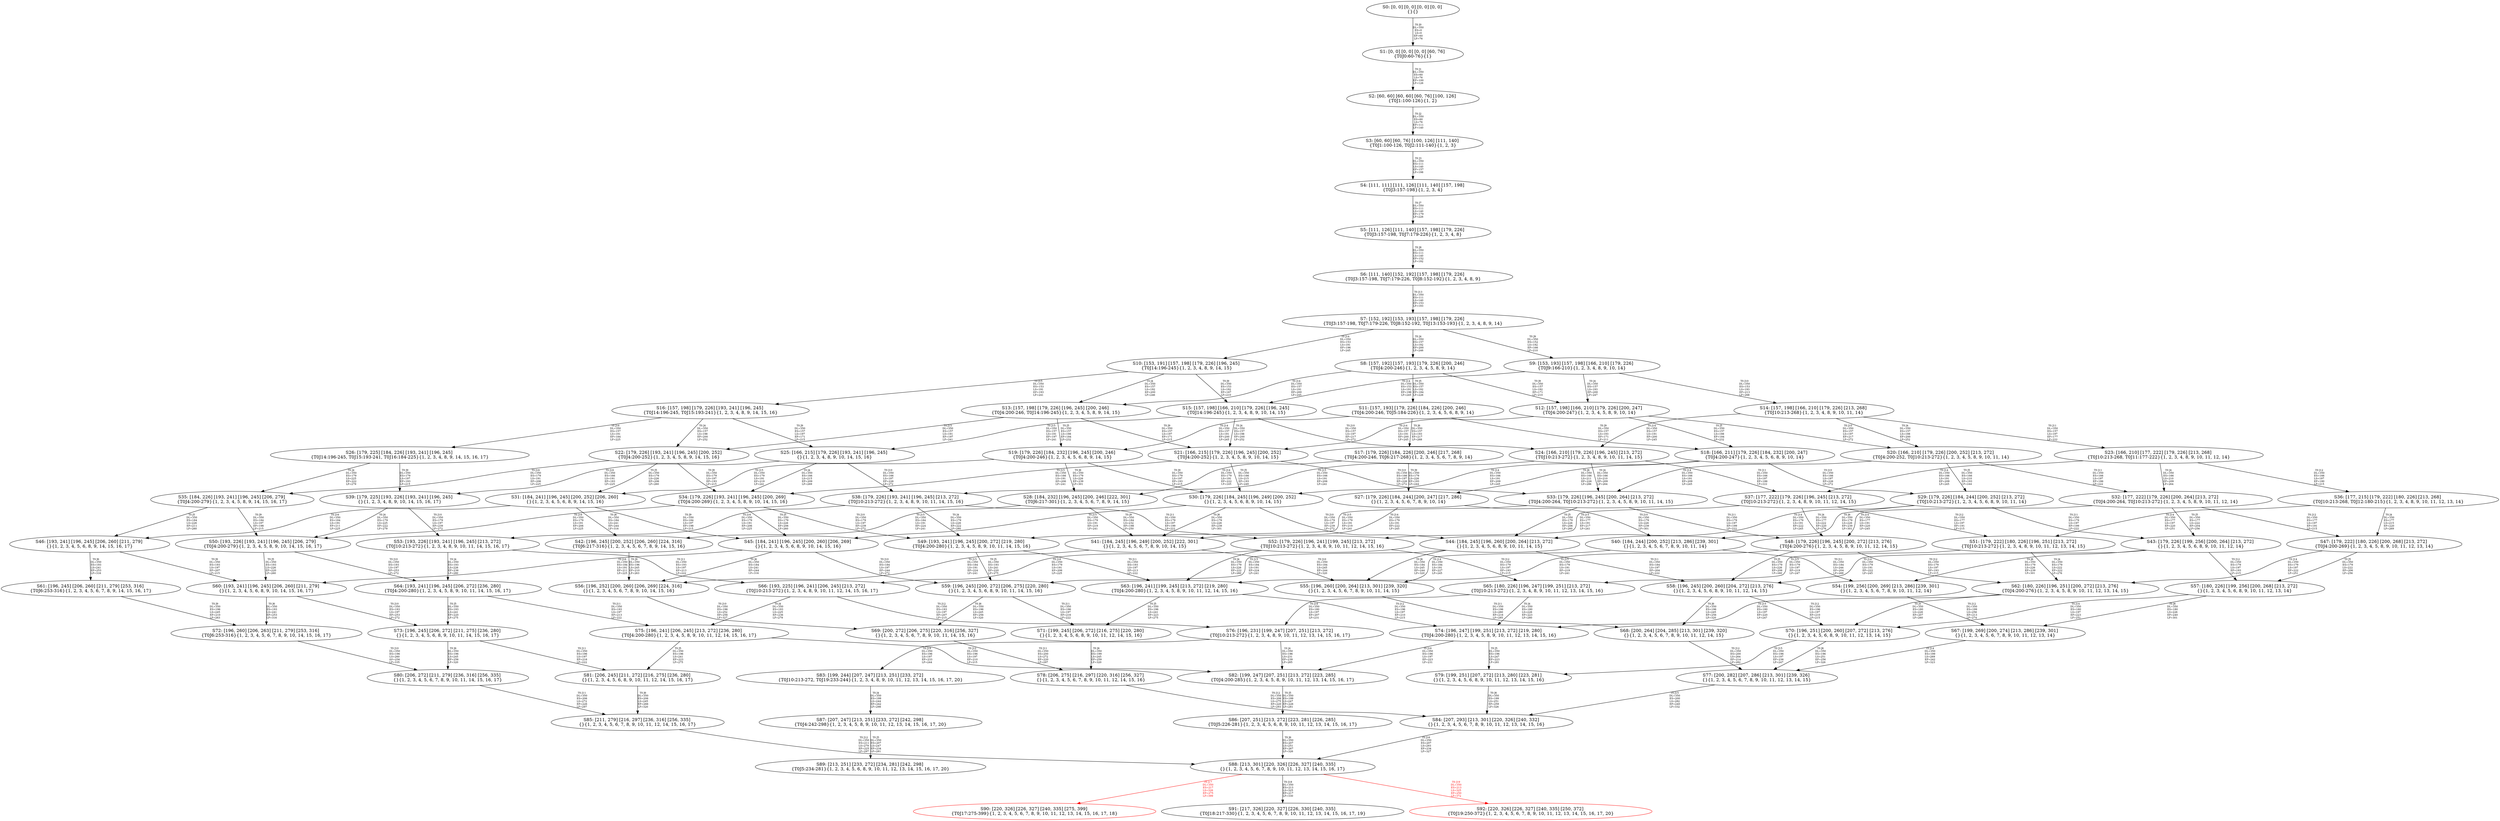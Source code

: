 digraph {
	S0[label="S0: [0, 0] [0, 0] [0, 0] [0, 0] \n{}{}"];
	S1[label="S1: [0, 0] [0, 0] [0, 0] [60, 76] \n{T0J0:60-76}{1}"];
	S2[label="S2: [60, 60] [60, 60] [60, 76] [100, 126] \n{T0J1:100-126}{1, 2}"];
	S3[label="S3: [60, 60] [60, 76] [100, 126] [111, 140] \n{T0J1:100-126, T0J2:111-140}{1, 2, 3}"];
	S4[label="S4: [111, 111] [111, 126] [111, 140] [157, 198] \n{T0J3:157-198}{1, 2, 3, 4}"];
	S5[label="S5: [111, 126] [111, 140] [157, 198] [179, 226] \n{T0J3:157-198, T0J7:179-226}{1, 2, 3, 4, 8}"];
	S6[label="S6: [111, 140] [152, 192] [157, 198] [179, 226] \n{T0J3:157-198, T0J7:179-226, T0J8:152-192}{1, 2, 3, 4, 8, 9}"];
	S7[label="S7: [152, 192] [153, 193] [157, 198] [179, 226] \n{T0J3:157-198, T0J7:179-226, T0J8:152-192, T0J13:153-193}{1, 2, 3, 4, 8, 9, 14}"];
	S8[label="S8: [157, 192] [157, 193] [179, 226] [200, 246] \n{T0J4:200-246}{1, 2, 3, 4, 5, 8, 9, 14}"];
	S9[label="S9: [153, 193] [157, 198] [166, 210] [179, 226] \n{T0J9:166-210}{1, 2, 3, 4, 8, 9, 10, 14}"];
	S10[label="S10: [153, 191] [157, 198] [179, 226] [196, 245] \n{T0J14:196-245}{1, 2, 3, 4, 8, 9, 14, 15}"];
	S11[label="S11: [157, 193] [179, 226] [184, 226] [200, 246] \n{T0J4:200-246, T0J5:184-226}{1, 2, 3, 4, 5, 6, 8, 9, 14}"];
	S12[label="S12: [157, 198] [166, 210] [179, 226] [200, 247] \n{T0J4:200-247}{1, 2, 3, 4, 5, 8, 9, 10, 14}"];
	S13[label="S13: [157, 198] [179, 226] [196, 245] [200, 246] \n{T0J4:200-246, T0J14:196-245}{1, 2, 3, 4, 5, 8, 9, 14, 15}"];
	S14[label="S14: [157, 198] [166, 210] [179, 226] [213, 268] \n{T0J10:213-268}{1, 2, 3, 4, 8, 9, 10, 11, 14}"];
	S15[label="S15: [157, 198] [166, 210] [179, 226] [196, 245] \n{T0J14:196-245}{1, 2, 3, 4, 8, 9, 10, 14, 15}"];
	S16[label="S16: [157, 198] [179, 226] [193, 241] [196, 245] \n{T0J14:196-245, T0J15:193-241}{1, 2, 3, 4, 8, 9, 14, 15, 16}"];
	S17[label="S17: [179, 226] [184, 226] [200, 246] [217, 268] \n{T0J4:200-246, T0J6:217-268}{1, 2, 3, 4, 5, 6, 7, 8, 9, 14}"];
	S18[label="S18: [166, 211] [179, 226] [184, 232] [200, 247] \n{T0J4:200-247}{1, 2, 3, 4, 5, 6, 8, 9, 10, 14}"];
	S19[label="S19: [179, 226] [184, 232] [196, 245] [200, 246] \n{T0J4:200-246}{1, 2, 3, 4, 5, 6, 8, 9, 14, 15}"];
	S20[label="S20: [166, 210] [179, 226] [200, 252] [213, 272] \n{T0J4:200-252, T0J10:213-272}{1, 2, 3, 4, 5, 8, 9, 10, 11, 14}"];
	S21[label="S21: [166, 215] [179, 226] [196, 245] [200, 252] \n{T0J4:200-252}{1, 2, 3, 4, 5, 8, 9, 10, 14, 15}"];
	S22[label="S22: [179, 226] [193, 241] [196, 245] [200, 252] \n{T0J4:200-252}{1, 2, 3, 4, 5, 8, 9, 14, 15, 16}"];
	S23[label="S23: [166, 210] [177, 222] [179, 226] [213, 268] \n{T0J10:213-268, T0J11:177-222}{1, 2, 3, 4, 8, 9, 10, 11, 12, 14}"];
	S24[label="S24: [166, 210] [179, 226] [196, 245] [213, 272] \n{T0J10:213-272}{1, 2, 3, 4, 8, 9, 10, 11, 14, 15}"];
	S25[label="S25: [166, 215] [179, 226] [193, 241] [196, 245] \n{}{1, 2, 3, 4, 8, 9, 10, 14, 15, 16}"];
	S26[label="S26: [179, 225] [184, 226] [193, 241] [196, 245] \n{T0J14:196-245, T0J15:193-241, T0J16:184-225}{1, 2, 3, 4, 8, 9, 14, 15, 16, 17}"];
	S27[label="S27: [179, 226] [184, 244] [200, 247] [217, 286] \n{}{1, 2, 3, 4, 5, 6, 7, 8, 9, 10, 14}"];
	S28[label="S28: [184, 232] [196, 245] [200, 246] [222, 301] \n{T0J6:217-301}{1, 2, 3, 4, 5, 6, 7, 8, 9, 14, 15}"];
	S29[label="S29: [179, 226] [184, 244] [200, 252] [213, 272] \n{T0J10:213-272}{1, 2, 3, 4, 5, 6, 8, 9, 10, 11, 14}"];
	S30[label="S30: [179, 226] [184, 245] [196, 249] [200, 252] \n{}{1, 2, 3, 4, 5, 6, 8, 9, 10, 14, 15}"];
	S31[label="S31: [184, 241] [196, 245] [200, 252] [206, 260] \n{}{1, 2, 3, 4, 5, 6, 8, 9, 14, 15, 16}"];
	S32[label="S32: [177, 222] [179, 226] [200, 264] [213, 272] \n{T0J4:200-264, T0J10:213-272}{1, 2, 3, 4, 5, 8, 9, 10, 11, 12, 14}"];
	S33[label="S33: [179, 226] [196, 245] [200, 264] [213, 272] \n{T0J4:200-264, T0J10:213-272}{1, 2, 3, 4, 5, 8, 9, 10, 11, 14, 15}"];
	S34[label="S34: [179, 226] [193, 241] [196, 245] [200, 269] \n{T0J4:200-269}{1, 2, 3, 4, 5, 8, 9, 10, 14, 15, 16}"];
	S35[label="S35: [184, 226] [193, 241] [196, 245] [206, 279] \n{T0J4:200-279}{1, 2, 3, 4, 5, 8, 9, 14, 15, 16, 17}"];
	S36[label="S36: [177, 215] [179, 222] [180, 226] [213, 268] \n{T0J10:213-268, T0J12:180-215}{1, 2, 3, 4, 8, 9, 10, 11, 12, 13, 14}"];
	S37[label="S37: [177, 222] [179, 226] [196, 245] [213, 272] \n{T0J10:213-272}{1, 2, 3, 4, 8, 9, 10, 11, 12, 14, 15}"];
	S38[label="S38: [179, 226] [193, 241] [196, 245] [213, 272] \n{T0J10:213-272}{1, 2, 3, 4, 8, 9, 10, 11, 14, 15, 16}"];
	S39[label="S39: [179, 225] [193, 226] [193, 241] [196, 245] \n{}{1, 2, 3, 4, 8, 9, 10, 14, 15, 16, 17}"];
	S40[label="S40: [184, 244] [200, 252] [213, 286] [239, 301] \n{}{1, 2, 3, 4, 5, 6, 7, 8, 9, 10, 11, 14}"];
	S41[label="S41: [184, 245] [196, 249] [200, 252] [222, 301] \n{}{1, 2, 3, 4, 5, 6, 7, 8, 9, 10, 14, 15}"];
	S42[label="S42: [196, 245] [200, 252] [206, 260] [224, 316] \n{T0J6:217-316}{1, 2, 3, 4, 5, 6, 7, 8, 9, 14, 15, 16}"];
	S43[label="S43: [179, 226] [199, 256] [200, 264] [213, 272] \n{}{1, 2, 3, 4, 5, 6, 8, 9, 10, 11, 12, 14}"];
	S44[label="S44: [184, 245] [196, 260] [200, 264] [213, 272] \n{}{1, 2, 3, 4, 5, 6, 8, 9, 10, 11, 14, 15}"];
	S45[label="S45: [184, 241] [196, 245] [200, 260] [206, 269] \n{}{1, 2, 3, 4, 5, 6, 8, 9, 10, 14, 15, 16}"];
	S46[label="S46: [193, 241] [196, 245] [206, 260] [211, 279] \n{}{1, 2, 3, 4, 5, 6, 8, 9, 14, 15, 16, 17}"];
	S47[label="S47: [179, 222] [180, 226] [200, 268] [213, 272] \n{T0J4:200-269}{1, 2, 3, 4, 5, 8, 9, 10, 11, 12, 13, 14}"];
	S48[label="S48: [179, 226] [196, 245] [200, 272] [213, 276] \n{T0J4:200-276}{1, 2, 3, 4, 5, 8, 9, 10, 11, 12, 14, 15}"];
	S49[label="S49: [193, 241] [196, 245] [200, 272] [219, 280] \n{T0J4:200-280}{1, 2, 3, 4, 5, 8, 9, 10, 11, 14, 15, 16}"];
	S50[label="S50: [193, 226] [193, 241] [196, 245] [206, 279] \n{T0J4:200-279}{1, 2, 3, 4, 5, 8, 9, 10, 14, 15, 16, 17}"];
	S51[label="S51: [179, 222] [180, 226] [196, 251] [213, 272] \n{T0J10:213-272}{1, 2, 3, 4, 8, 9, 10, 11, 12, 13, 14, 15}"];
	S52[label="S52: [179, 226] [196, 241] [199, 245] [213, 272] \n{T0J10:213-272}{1, 2, 3, 4, 8, 9, 10, 11, 12, 14, 15, 16}"];
	S53[label="S53: [193, 226] [193, 241] [196, 245] [213, 272] \n{T0J10:213-272}{1, 2, 3, 4, 8, 9, 10, 11, 14, 15, 16, 17}"];
	S54[label="S54: [199, 256] [200, 269] [213, 286] [239, 301] \n{}{1, 2, 3, 4, 5, 6, 7, 8, 9, 10, 11, 12, 14}"];
	S55[label="S55: [196, 260] [200, 264] [213, 301] [239, 320] \n{}{1, 2, 3, 4, 5, 6, 7, 8, 9, 10, 11, 14, 15}"];
	S56[label="S56: [196, 252] [200, 260] [206, 269] [224, 316] \n{}{1, 2, 3, 4, 5, 6, 7, 8, 9, 10, 14, 15, 16}"];
	S57[label="S57: [180, 226] [199, 256] [200, 268] [213, 272] \n{}{1, 2, 3, 4, 5, 6, 8, 9, 10, 11, 12, 13, 14}"];
	S58[label="S58: [196, 245] [200, 260] [204, 272] [213, 276] \n{}{1, 2, 3, 4, 5, 6, 8, 9, 10, 11, 12, 14, 15}"];
	S59[label="S59: [196, 245] [200, 272] [206, 275] [220, 280] \n{}{1, 2, 3, 4, 5, 6, 8, 9, 10, 11, 14, 15, 16}"];
	S60[label="S60: [193, 241] [196, 245] [206, 260] [211, 279] \n{}{1, 2, 3, 4, 5, 6, 8, 9, 10, 14, 15, 16, 17}"];
	S61[label="S61: [196, 245] [206, 260] [211, 279] [253, 316] \n{T0J6:253-316}{1, 2, 3, 4, 5, 6, 7, 8, 9, 14, 15, 16, 17}"];
	S62[label="S62: [180, 226] [196, 251] [200, 272] [213, 276] \n{T0J4:200-276}{1, 2, 3, 4, 5, 8, 9, 10, 11, 12, 13, 14, 15}"];
	S63[label="S63: [196, 241] [199, 245] [213, 272] [219, 280] \n{T0J4:200-280}{1, 2, 3, 4, 5, 8, 9, 10, 11, 12, 14, 15, 16}"];
	S64[label="S64: [193, 241] [196, 245] [206, 272] [236, 280] \n{T0J4:200-280}{1, 2, 3, 4, 5, 8, 9, 10, 11, 14, 15, 16, 17}"];
	S65[label="S65: [180, 226] [196, 247] [199, 251] [213, 272] \n{T0J10:213-272}{1, 2, 3, 4, 8, 9, 10, 11, 12, 13, 14, 15, 16}"];
	S66[label="S66: [193, 225] [196, 241] [206, 245] [213, 272] \n{T0J10:213-272}{1, 2, 3, 4, 8, 9, 10, 11, 12, 14, 15, 16, 17}"];
	S67[label="S67: [199, 269] [200, 274] [213, 286] [239, 301] \n{}{1, 2, 3, 4, 5, 6, 7, 8, 9, 10, 11, 12, 13, 14}"];
	S68[label="S68: [200, 264] [204, 285] [213, 301] [239, 320] \n{}{1, 2, 3, 4, 5, 6, 7, 8, 9, 10, 11, 12, 14, 15}"];
	S69[label="S69: [200, 272] [206, 275] [220, 316] [256, 327] \n{}{1, 2, 3, 4, 5, 6, 7, 8, 9, 10, 11, 14, 15, 16}"];
	S70[label="S70: [196, 251] [200, 260] [207, 272] [213, 276] \n{}{1, 2, 3, 4, 5, 6, 8, 9, 10, 11, 12, 13, 14, 15}"];
	S71[label="S71: [199, 245] [206, 272] [216, 275] [220, 280] \n{}{1, 2, 3, 4, 5, 6, 8, 9, 10, 11, 12, 14, 15, 16}"];
	S72[label="S72: [196, 260] [206, 263] [211, 279] [253, 316] \n{T0J6:253-316}{1, 2, 3, 4, 5, 6, 7, 8, 9, 10, 14, 15, 16, 17}"];
	S73[label="S73: [196, 245] [206, 272] [211, 275] [236, 280] \n{}{1, 2, 3, 4, 5, 6, 8, 9, 10, 11, 14, 15, 16, 17}"];
	S74[label="S74: [196, 247] [199, 251] [213, 272] [219, 280] \n{T0J4:200-280}{1, 2, 3, 4, 5, 8, 9, 10, 11, 12, 13, 14, 15, 16}"];
	S75[label="S75: [196, 241] [206, 245] [213, 272] [236, 280] \n{T0J4:200-280}{1, 2, 3, 4, 5, 8, 9, 10, 11, 12, 14, 15, 16, 17}"];
	S76[label="S76: [196, 231] [199, 247] [207, 251] [213, 272] \n{T0J10:213-272}{1, 2, 3, 4, 8, 9, 10, 11, 12, 13, 14, 15, 16, 17}"];
	S77[label="S77: [200, 282] [207, 286] [213, 301] [239, 326] \n{}{1, 2, 3, 4, 5, 6, 7, 8, 9, 10, 11, 12, 13, 14, 15}"];
	S78[label="S78: [206, 275] [216, 297] [220, 316] [256, 327] \n{}{1, 2, 3, 4, 5, 6, 7, 8, 9, 10, 11, 12, 14, 15, 16}"];
	S79[label="S79: [199, 251] [207, 272] [213, 280] [223, 281] \n{}{1, 2, 3, 4, 5, 6, 8, 9, 10, 11, 12, 13, 14, 15, 16}"];
	S80[label="S80: [206, 272] [211, 279] [236, 316] [256, 335] \n{}{1, 2, 3, 4, 5, 6, 7, 8, 9, 10, 11, 14, 15, 16, 17}"];
	S81[label="S81: [206, 245] [211, 272] [216, 275] [236, 280] \n{}{1, 2, 3, 4, 5, 6, 8, 9, 10, 11, 12, 14, 15, 16, 17}"];
	S82[label="S82: [199, 247] [207, 251] [213, 272] [223, 285] \n{T0J4:200-285}{1, 2, 3, 4, 5, 8, 9, 10, 11, 12, 13, 14, 15, 16, 17}"];
	S83[label="S83: [199, 244] [207, 247] [213, 251] [233, 272] \n{T0J10:213-272, T0J19:233-244}{1, 2, 3, 4, 8, 9, 10, 11, 12, 13, 14, 15, 16, 17, 20}"];
	S84[label="S84: [207, 293] [213, 301] [220, 326] [240, 332] \n{}{1, 2, 3, 4, 5, 6, 7, 8, 9, 10, 11, 12, 13, 14, 15, 16}"];
	S85[label="S85: [211, 279] [216, 297] [236, 316] [256, 335] \n{}{1, 2, 3, 4, 5, 6, 7, 8, 9, 10, 11, 12, 14, 15, 16, 17}"];
	S86[label="S86: [207, 251] [213, 272] [223, 281] [226, 285] \n{T0J5:226-281}{1, 2, 3, 4, 5, 6, 8, 9, 10, 11, 12, 13, 14, 15, 16, 17}"];
	S87[label="S87: [207, 247] [213, 251] [233, 272] [242, 298] \n{T0J4:242-298}{1, 2, 3, 4, 5, 8, 9, 10, 11, 12, 13, 14, 15, 16, 17, 20}"];
	S88[label="S88: [213, 301] [220, 326] [226, 327] [240, 335] \n{}{1, 2, 3, 4, 5, 6, 7, 8, 9, 10, 11, 12, 13, 14, 15, 16, 17}"];
	S89[label="S89: [213, 251] [233, 272] [234, 281] [242, 298] \n{T0J5:234-281}{1, 2, 3, 4, 5, 6, 8, 9, 10, 11, 12, 13, 14, 15, 16, 17, 20}"];
	S90[label="S90: [220, 326] [226, 327] [240, 335] [275, 399] \n{T0J17:275-399}{1, 2, 3, 4, 5, 6, 7, 8, 9, 10, 11, 12, 13, 14, 15, 16, 17, 18}"];
	S91[label="S91: [217, 326] [220, 327] [226, 330] [240, 335] \n{T0J18:217-330}{1, 2, 3, 4, 5, 6, 7, 8, 9, 10, 11, 12, 13, 14, 15, 16, 17, 19}"];
	S92[label="S92: [220, 326] [226, 327] [240, 335] [250, 372] \n{T0J19:250-372}{1, 2, 3, 4, 5, 6, 7, 8, 9, 10, 11, 12, 13, 14, 15, 16, 17, 20}"];
	S0 -> S1[label="T0 J0\nDL=350\nES=0\nLS=0\nEF=60\nLF=76",fontsize=8];
	S1 -> S2[label="T0 J1\nDL=350\nES=60\nLS=76\nEF=100\nLF=126",fontsize=8];
	S2 -> S3[label="T0 J2\nDL=350\nES=60\nLS=76\nEF=111\nLF=140",fontsize=8];
	S3 -> S4[label="T0 J3\nDL=350\nES=111\nLS=140\nEF=157\nLF=198",fontsize=8];
	S4 -> S5[label="T0 J7\nDL=350\nES=111\nLS=140\nEF=179\nLF=226",fontsize=8];
	S5 -> S6[label="T0 J8\nDL=350\nES=111\nLS=140\nEF=152\nLF=192",fontsize=8];
	S6 -> S7[label="T0 J13\nDL=350\nES=111\nLS=140\nEF=153\nLF=193",fontsize=8];
	S7 -> S8[label="T0 J4\nDL=350\nES=157\nLS=192\nEF=200\nLF=246",fontsize=8];
	S7 -> S9[label="T0 J9\nDL=350\nES=152\nLS=192\nEF=166\nLF=210",fontsize=8];
	S7 -> S10[label="T0 J14\nDL=350\nES=153\nLS=191\nEF=196\nLF=245",fontsize=8];
	S8 -> S11[label="T0 J5\nDL=350\nES=157\nLS=192\nEF=184\nLF=226",fontsize=8];
	S8 -> S12[label="T0 J9\nDL=350\nES=157\nLS=192\nEF=171\nLF=210",fontsize=8];
	S8 -> S13[label="T0 J14\nDL=350\nES=157\nLS=191\nEF=200\nLF=245",fontsize=8];
	S9 -> S12[label="T0 J4\nDL=350\nES=157\nLS=193\nEF=200\nLF=247",fontsize=8];
	S9 -> S14[label="T0 J10\nDL=350\nES=153\nLS=193\nEF=213\nLF=268",fontsize=8];
	S9 -> S15[label="T0 J14\nDL=350\nES=153\nLS=191\nEF=196\nLF=245",fontsize=8];
	S10 -> S13[label="T0 J4\nDL=350\nES=157\nLS=192\nEF=200\nLF=246",fontsize=8];
	S10 -> S15[label="T0 J9\nDL=350\nES=153\nLS=192\nEF=167\nLF=210",fontsize=8];
	S10 -> S16[label="T0 J15\nDL=350\nES=153\nLS=191\nEF=193\nLF=241",fontsize=8];
	S11 -> S17[label="T0 J6\nDL=350\nES=157\nLS=193\nEF=217\nLF=268",fontsize=8];
	S11 -> S18[label="T0 J9\nDL=350\nES=157\nLS=193\nEF=171\nLF=211",fontsize=8];
	S11 -> S19[label="T0 J14\nDL=350\nES=157\nLS=191\nEF=200\nLF=245",fontsize=8];
	S12 -> S18[label="T0 J5\nDL=350\nES=157\nLS=198\nEF=184\nLF=232",fontsize=8];
	S12 -> S20[label="T0 J10\nDL=350\nES=157\nLS=197\nEF=217\nLF=272",fontsize=8];
	S12 -> S21[label="T0 J14\nDL=350\nES=157\nLS=191\nEF=200\nLF=245",fontsize=8];
	S13 -> S19[label="T0 J5\nDL=350\nES=157\nLS=198\nEF=184\nLF=232",fontsize=8];
	S13 -> S21[label="T0 J9\nDL=350\nES=157\nLS=197\nEF=171\nLF=215",fontsize=8];
	S13 -> S22[label="T0 J15\nDL=350\nES=157\nLS=191\nEF=197\nLF=241",fontsize=8];
	S14 -> S20[label="T0 J4\nDL=350\nES=157\nLS=198\nEF=200\nLF=252",fontsize=8];
	S14 -> S23[label="T0 J11\nDL=350\nES=157\nLS=197\nEF=177\nLF=222",fontsize=8];
	S14 -> S24[label="T0 J14\nDL=350\nES=157\nLS=191\nEF=200\nLF=245",fontsize=8];
	S15 -> S21[label="T0 J4\nDL=350\nES=157\nLS=198\nEF=200\nLF=252",fontsize=8];
	S15 -> S24[label="T0 J10\nDL=350\nES=157\nLS=197\nEF=217\nLF=272",fontsize=8];
	S15 -> S25[label="T0 J15\nDL=350\nES=157\nLS=191\nEF=197\nLF=241",fontsize=8];
	S16 -> S22[label="T0 J4\nDL=350\nES=157\nLS=198\nEF=200\nLF=252",fontsize=8];
	S16 -> S25[label="T0 J9\nDL=350\nES=157\nLS=197\nEF=171\nLF=215",fontsize=8];
	S16 -> S26[label="T0 J16\nDL=350\nES=157\nLS=191\nEF=184\nLF=225",fontsize=8];
	S17 -> S27[label="T0 J9\nDL=350\nES=179\nLS=226\nEF=193\nLF=244",fontsize=8];
	S17 -> S28[label="T0 J14\nDL=350\nES=179\nLS=191\nEF=222\nLF=245",fontsize=8];
	S18 -> S27[label="T0 J6\nDL=350\nES=166\nLS=211\nEF=226\nLF=286",fontsize=8];
	S18 -> S29[label="T0 J10\nDL=350\nES=166\nLS=197\nEF=226\nLF=272",fontsize=8];
	S18 -> S30[label="T0 J14\nDL=350\nES=166\nLS=191\nEF=209\nLF=245",fontsize=8];
	S19 -> S28[label="T0 J6\nDL=350\nES=179\nLS=226\nEF=239\nLF=301",fontsize=8];
	S19 -> S30[label="T0 J9\nDL=350\nES=179\nLS=197\nEF=193\nLF=215",fontsize=8];
	S19 -> S31[label="T0 J15\nDL=350\nES=179\nLS=191\nEF=219\nLF=241",fontsize=8];
	S20 -> S29[label="T0 J5\nDL=350\nES=166\nLS=210\nEF=193\nLF=244",fontsize=8];
	S20 -> S32[label="T0 J11\nDL=350\nES=166\nLS=197\nEF=186\nLF=222",fontsize=8];
	S20 -> S33[label="T0 J14\nDL=350\nES=166\nLS=191\nEF=209\nLF=245",fontsize=8];
	S21 -> S30[label="T0 J5\nDL=350\nES=166\nLS=215\nEF=193\nLF=249",fontsize=8];
	S21 -> S33[label="T0 J10\nDL=350\nES=166\nLS=197\nEF=226\nLF=272",fontsize=8];
	S21 -> S34[label="T0 J15\nDL=350\nES=166\nLS=191\nEF=206\nLF=241",fontsize=8];
	S22 -> S31[label="T0 J5\nDL=350\nES=179\nLS=226\nEF=206\nLF=260",fontsize=8];
	S22 -> S34[label="T0 J9\nDL=350\nES=179\nLS=197\nEF=193\nLF=215",fontsize=8];
	S22 -> S35[label="T0 J16\nDL=350\nES=179\nLS=191\nEF=206\nLF=225",fontsize=8];
	S23 -> S32[label="T0 J4\nDL=350\nES=166\nLS=210\nEF=209\nLF=264",fontsize=8];
	S23 -> S36[label="T0 J12\nDL=350\nES=166\nLS=197\nEF=180\nLF=215",fontsize=8];
	S23 -> S37[label="T0 J14\nDL=350\nES=166\nLS=191\nEF=209\nLF=245",fontsize=8];
	S24 -> S33[label="T0 J4\nDL=350\nES=166\nLS=210\nEF=209\nLF=264",fontsize=8];
	S24 -> S37[label="T0 J11\nDL=350\nES=166\nLS=197\nEF=186\nLF=222",fontsize=8];
	S24 -> S38[label="T0 J15\nDL=350\nES=166\nLS=191\nEF=206\nLF=241",fontsize=8];
	S25 -> S34[label="T0 J4\nDL=350\nES=166\nLS=215\nEF=209\nLF=269",fontsize=8];
	S25 -> S38[label="T0 J10\nDL=350\nES=166\nLS=197\nEF=226\nLF=272",fontsize=8];
	S25 -> S39[label="T0 J16\nDL=350\nES=166\nLS=191\nEF=193\nLF=225",fontsize=8];
	S26 -> S35[label="T0 J4\nDL=350\nES=179\nLS=225\nEF=222\nLF=279",fontsize=8];
	S26 -> S39[label="T0 J9\nDL=350\nES=179\nLS=197\nEF=193\nLF=215",fontsize=8];
	S27 -> S40[label="T0 J10\nDL=350\nES=179\nLS=226\nEF=239\nLF=301",fontsize=8];
	S27 -> S41[label="T0 J14\nDL=350\nES=179\nLS=191\nEF=222\nLF=245",fontsize=8];
	S28 -> S41[label="T0 J9\nDL=350\nES=184\nLS=232\nEF=198\nLF=250",fontsize=8];
	S28 -> S42[label="T0 J15\nDL=350\nES=184\nLS=191\nEF=224\nLF=241",fontsize=8];
	S29 -> S40[label="T0 J6\nDL=350\nES=179\nLS=226\nEF=239\nLF=301",fontsize=8];
	S29 -> S43[label="T0 J11\nDL=350\nES=179\nLS=197\nEF=199\nLF=222",fontsize=8];
	S29 -> S44[label="T0 J14\nDL=350\nES=179\nLS=191\nEF=222\nLF=245",fontsize=8];
	S30 -> S41[label="T0 J6\nDL=350\nES=179\nLS=226\nEF=239\nLF=301",fontsize=8];
	S30 -> S44[label="T0 J10\nDL=350\nES=179\nLS=197\nEF=239\nLF=272",fontsize=8];
	S30 -> S45[label="T0 J15\nDL=350\nES=179\nLS=191\nEF=219\nLF=241",fontsize=8];
	S31 -> S42[label="T0 J6\nDL=350\nES=184\nLS=241\nEF=244\nLF=316",fontsize=8];
	S31 -> S45[label="T0 J9\nDL=350\nES=184\nLS=197\nEF=198\nLF=215",fontsize=8];
	S31 -> S46[label="T0 J16\nDL=350\nES=184\nLS=191\nEF=211\nLF=225",fontsize=8];
	S32 -> S43[label="T0 J5\nDL=350\nES=177\nLS=222\nEF=204\nLF=256",fontsize=8];
	S32 -> S47[label="T0 J12\nDL=350\nES=177\nLS=197\nEF=191\nLF=215",fontsize=8];
	S32 -> S48[label="T0 J14\nDL=350\nES=177\nLS=191\nEF=220\nLF=245",fontsize=8];
	S33 -> S44[label="T0 J5\nDL=350\nES=179\nLS=226\nEF=206\nLF=260",fontsize=8];
	S33 -> S48[label="T0 J11\nDL=350\nES=179\nLS=197\nEF=199\nLF=222",fontsize=8];
	S33 -> S49[label="T0 J15\nDL=350\nES=179\nLS=191\nEF=219\nLF=241",fontsize=8];
	S34 -> S45[label="T0 J5\nDL=350\nES=179\nLS=226\nEF=206\nLF=260",fontsize=8];
	S34 -> S49[label="T0 J10\nDL=350\nES=179\nLS=197\nEF=239\nLF=272",fontsize=8];
	S34 -> S50[label="T0 J16\nDL=350\nES=179\nLS=191\nEF=206\nLF=225",fontsize=8];
	S35 -> S46[label="T0 J5\nDL=350\nES=184\nLS=226\nEF=211\nLF=260",fontsize=8];
	S35 -> S50[label="T0 J9\nDL=350\nES=184\nLS=197\nEF=198\nLF=215",fontsize=8];
	S36 -> S47[label="T0 J4\nDL=350\nES=177\nLS=215\nEF=220\nLF=269",fontsize=8];
	S36 -> S51[label="T0 J14\nDL=350\nES=177\nLS=197\nEF=220\nLF=251",fontsize=8];
	S37 -> S48[label="T0 J4\nDL=350\nES=177\nLS=222\nEF=220\nLF=276",fontsize=8];
	S37 -> S51[label="T0 J12\nDL=350\nES=177\nLS=197\nEF=191\nLF=215",fontsize=8];
	S37 -> S52[label="T0 J15\nDL=350\nES=177\nLS=191\nEF=217\nLF=241",fontsize=8];
	S38 -> S49[label="T0 J4\nDL=350\nES=179\nLS=226\nEF=222\nLF=280",fontsize=8];
	S38 -> S52[label="T0 J11\nDL=350\nES=179\nLS=197\nEF=199\nLF=222",fontsize=8];
	S38 -> S53[label="T0 J16\nDL=350\nES=179\nLS=191\nEF=206\nLF=225",fontsize=8];
	S39 -> S50[label="T0 J4\nDL=350\nES=179\nLS=225\nEF=222\nLF=279",fontsize=8];
	S39 -> S53[label="T0 J10\nDL=350\nES=179\nLS=197\nEF=239\nLF=272",fontsize=8];
	S40 -> S54[label="T0 J11\nDL=350\nES=184\nLS=244\nEF=204\nLF=269",fontsize=8];
	S40 -> S55[label="T0 J14\nDL=350\nES=184\nLS=191\nEF=227\nLF=245",fontsize=8];
	S41 -> S55[label="T0 J10\nDL=350\nES=184\nLS=245\nEF=244\nLF=320",fontsize=8];
	S41 -> S56[label="T0 J15\nDL=350\nES=184\nLS=191\nEF=224\nLF=241",fontsize=8];
	S42 -> S56[label="T0 J9\nDL=350\nES=196\nLS=245\nEF=210\nLF=263",fontsize=8];
	S43 -> S54[label="T0 J6\nDL=350\nES=179\nLS=226\nEF=239\nLF=301",fontsize=8];
	S43 -> S57[label="T0 J12\nDL=350\nES=179\nLS=197\nEF=193\nLF=215",fontsize=8];
	S43 -> S58[label="T0 J14\nDL=350\nES=179\nLS=191\nEF=222\nLF=245",fontsize=8];
	S44 -> S55[label="T0 J6\nDL=350\nES=184\nLS=245\nEF=244\nLF=320",fontsize=8];
	S44 -> S58[label="T0 J11\nDL=350\nES=184\nLS=197\nEF=204\nLF=222",fontsize=8];
	S44 -> S59[label="T0 J15\nDL=350\nES=184\nLS=191\nEF=224\nLF=241",fontsize=8];
	S45 -> S56[label="T0 J6\nDL=350\nES=184\nLS=241\nEF=244\nLF=316",fontsize=8];
	S45 -> S59[label="T0 J10\nDL=350\nES=184\nLS=197\nEF=244\nLF=272",fontsize=8];
	S45 -> S60[label="T0 J16\nDL=350\nES=184\nLS=191\nEF=211\nLF=225",fontsize=8];
	S46 -> S61[label="T0 J6\nDL=350\nES=193\nLS=241\nEF=253\nLF=316",fontsize=8];
	S46 -> S60[label="T0 J9\nDL=350\nES=193\nLS=197\nEF=207\nLF=215",fontsize=8];
	S47 -> S57[label="T0 J5\nDL=350\nES=179\nLS=222\nEF=206\nLF=256",fontsize=8];
	S47 -> S62[label="T0 J14\nDL=350\nES=179\nLS=197\nEF=222\nLF=251",fontsize=8];
	S48 -> S58[label="T0 J5\nDL=350\nES=179\nLS=226\nEF=206\nLF=260",fontsize=8];
	S48 -> S62[label="T0 J12\nDL=350\nES=179\nLS=197\nEF=193\nLF=215",fontsize=8];
	S48 -> S63[label="T0 J15\nDL=350\nES=179\nLS=191\nEF=219\nLF=241",fontsize=8];
	S49 -> S59[label="T0 J5\nDL=350\nES=193\nLS=241\nEF=220\nLF=275",fontsize=8];
	S49 -> S63[label="T0 J11\nDL=350\nES=193\nLS=197\nEF=213\nLF=222",fontsize=8];
	S50 -> S60[label="T0 J5\nDL=350\nES=193\nLS=226\nEF=220\nLF=260",fontsize=8];
	S50 -> S64[label="T0 J10\nDL=350\nES=193\nLS=197\nEF=253\nLF=272",fontsize=8];
	S51 -> S62[label="T0 J4\nDL=350\nES=179\nLS=222\nEF=222\nLF=276",fontsize=8];
	S51 -> S65[label="T0 J15\nDL=350\nES=179\nLS=197\nEF=219\nLF=247",fontsize=8];
	S52 -> S63[label="T0 J4\nDL=350\nES=179\nLS=226\nEF=222\nLF=280",fontsize=8];
	S52 -> S65[label="T0 J12\nDL=350\nES=179\nLS=197\nEF=193\nLF=215",fontsize=8];
	S52 -> S66[label="T0 J16\nDL=350\nES=179\nLS=191\nEF=206\nLF=225",fontsize=8];
	S53 -> S64[label="T0 J4\nDL=350\nES=193\nLS=226\nEF=236\nLF=280",fontsize=8];
	S53 -> S66[label="T0 J11\nDL=350\nES=193\nLS=197\nEF=213\nLF=222",fontsize=8];
	S54 -> S67[label="T0 J12\nDL=350\nES=199\nLS=256\nEF=213\nLF=274",fontsize=8];
	S55 -> S68[label="T0 J11\nDL=350\nES=196\nLS=260\nEF=216\nLF=285",fontsize=8];
	S56 -> S69[label="T0 J10\nDL=350\nES=196\nLS=252\nEF=256\nLF=327",fontsize=8];
	S57 -> S67[label="T0 J6\nDL=350\nES=180\nLS=226\nEF=240\nLF=301",fontsize=8];
	S57 -> S70[label="T0 J14\nDL=350\nES=180\nLS=197\nEF=223\nLF=251",fontsize=8];
	S58 -> S68[label="T0 J6\nDL=350\nES=196\nLS=245\nEF=256\nLF=320",fontsize=8];
	S58 -> S70[label="T0 J12\nDL=350\nES=196\nLS=197\nEF=210\nLF=215",fontsize=8];
	S59 -> S69[label="T0 J6\nDL=350\nES=196\nLS=245\nEF=256\nLF=320",fontsize=8];
	S59 -> S71[label="T0 J11\nDL=350\nES=196\nLS=197\nEF=216\nLF=222",fontsize=8];
	S60 -> S72[label="T0 J6\nDL=350\nES=193\nLS=241\nEF=253\nLF=316",fontsize=8];
	S60 -> S73[label="T0 J10\nDL=350\nES=193\nLS=197\nEF=253\nLF=272",fontsize=8];
	S61 -> S72[label="T0 J9\nDL=350\nES=196\nLS=245\nEF=210\nLF=263",fontsize=8];
	S62 -> S70[label="T0 J5\nDL=350\nES=180\nLS=226\nEF=207\nLF=260",fontsize=8];
	S62 -> S74[label="T0 J15\nDL=350\nES=180\nLS=197\nEF=220\nLF=247",fontsize=8];
	S63 -> S71[label="T0 J5\nDL=350\nES=196\nLS=241\nEF=223\nLF=275",fontsize=8];
	S63 -> S74[label="T0 J12\nDL=350\nES=196\nLS=197\nEF=210\nLF=215",fontsize=8];
	S64 -> S73[label="T0 J5\nDL=350\nES=193\nLS=241\nEF=220\nLF=275",fontsize=8];
	S64 -> S75[label="T0 J11\nDL=350\nES=193\nLS=197\nEF=213\nLF=222",fontsize=8];
	S65 -> S74[label="T0 J4\nDL=350\nES=180\nLS=226\nEF=223\nLF=280",fontsize=8];
	S65 -> S76[label="T0 J16\nDL=350\nES=180\nLS=197\nEF=207\nLF=231",fontsize=8];
	S66 -> S75[label="T0 J4\nDL=350\nES=193\nLS=225\nEF=236\nLF=279",fontsize=8];
	S66 -> S76[label="T0 J12\nDL=350\nES=193\nLS=197\nEF=207\nLF=215",fontsize=8];
	S67 -> S77[label="T0 J14\nDL=350\nES=199\nLS=269\nEF=242\nLF=323",fontsize=8];
	S68 -> S77[label="T0 J12\nDL=350\nES=200\nLS=264\nEF=214\nLF=282",fontsize=8];
	S69 -> S78[label="T0 J11\nDL=350\nES=200\nLS=272\nEF=220\nLF=297",fontsize=8];
	S70 -> S77[label="T0 J6\nDL=350\nES=196\nLS=251\nEF=256\nLF=326",fontsize=8];
	S70 -> S79[label="T0 J15\nDL=350\nES=196\nLS=197\nEF=236\nLF=247",fontsize=8];
	S71 -> S78[label="T0 J6\nDL=350\nES=199\nLS=245\nEF=259\nLF=320",fontsize=8];
	S72 -> S80[label="T0 J10\nDL=350\nES=196\nLS=260\nEF=256\nLF=335",fontsize=8];
	S73 -> S80[label="T0 J6\nDL=350\nES=196\nLS=245\nEF=256\nLF=320",fontsize=8];
	S73 -> S81[label="T0 J11\nDL=350\nES=196\nLS=197\nEF=216\nLF=222",fontsize=8];
	S74 -> S79[label="T0 J5\nDL=350\nES=196\nLS=247\nEF=223\nLF=281",fontsize=8];
	S74 -> S82[label="T0 J16\nDL=350\nES=196\nLS=197\nEF=223\nLF=231",fontsize=8];
	S75 -> S81[label="T0 J5\nDL=350\nES=196\nLS=241\nEF=223\nLF=275",fontsize=8];
	S75 -> S82[label="T0 J12\nDL=350\nES=196\nLS=197\nEF=210\nLF=215",fontsize=8];
	S76 -> S82[label="T0 J4\nDL=350\nES=196\nLS=231\nEF=239\nLF=285",fontsize=8];
	S76 -> S83[label="T0 J19\nDL=350\nES=196\nLS=197\nEF=233\nLF=244",fontsize=8];
	S77 -> S84[label="T0 J15\nDL=350\nES=200\nLS=282\nEF=240\nLF=332",fontsize=8];
	S78 -> S84[label="T0 J12\nDL=350\nES=206\nLS=275\nEF=220\nLF=293",fontsize=8];
	S79 -> S84[label="T0 J6\nDL=350\nES=199\nLS=251\nEF=259\nLF=326",fontsize=8];
	S80 -> S85[label="T0 J11\nDL=350\nES=206\nLS=272\nEF=226\nLF=297",fontsize=8];
	S81 -> S85[label="T0 J6\nDL=350\nES=206\nLS=245\nEF=266\nLF=320",fontsize=8];
	S82 -> S86[label="T0 J5\nDL=350\nES=199\nLS=247\nEF=226\nLF=281",fontsize=8];
	S83 -> S87[label="T0 J4\nDL=350\nES=199\nLS=244\nEF=242\nLF=298",fontsize=8];
	S84 -> S88[label="T0 J16\nDL=350\nES=207\nLS=293\nEF=234\nLF=327",fontsize=8];
	S85 -> S88[label="T0 J12\nDL=350\nES=211\nLS=279\nEF=225\nLF=297",fontsize=8];
	S86 -> S88[label="T0 J6\nDL=350\nES=207\nLS=251\nEF=267\nLF=326",fontsize=8];
	S87 -> S89[label="T0 J5\nDL=350\nES=207\nLS=247\nEF=234\nLF=281",fontsize=8];
	S88 -> S90[label="T0 J17\nDL=350\nES=217\nLS=326\nEF=275\nLF=399",color=Red,fontcolor=Red,fontsize=8];
S90[color=Red];
	S88 -> S91[label="T0 J18\nDL=350\nES=213\nLS=325\nEF=217\nLF=330",fontsize=8];
	S88 -> S92[label="T0 J19\nDL=350\nES=213\nLS=325\nEF=250\nLF=372",color=Red,fontcolor=Red,fontsize=8];
S92[color=Red];
}
